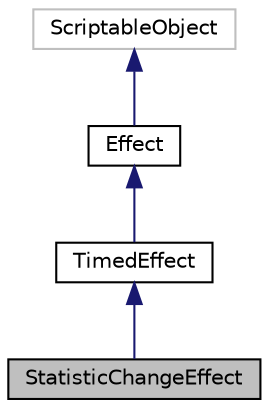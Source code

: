 digraph "StatisticChangeEffect"
{
 // INTERACTIVE_SVG=YES
 // LATEX_PDF_SIZE
  bgcolor="transparent";
  edge [fontname="Helvetica",fontsize="10",labelfontname="Helvetica",labelfontsize="10"];
  node [fontname="Helvetica",fontsize="10",shape=record];
  Node1 [label="StatisticChangeEffect",height=0.2,width=0.4,color="black", fillcolor="grey75", style="filled", fontcolor="black",tooltip=" "];
  Node2 -> Node1 [dir="back",color="midnightblue",fontsize="10",style="solid",fontname="Helvetica"];
  Node2 [label="TimedEffect",height=0.2,width=0.4,color="black",URL="$class_timed_effect.html",tooltip="TimedEffect és un encapsulador per tots els Effect que NO s'executen de forma instantània."];
  Node3 -> Node2 [dir="back",color="midnightblue",fontsize="10",style="solid",fontname="Helvetica"];
  Node3 [label="Effect",height=0.2,width=0.4,color="black",URL="$class_effect.html",tooltip="Abstract base info container class for an Effect."];
  Node4 -> Node3 [dir="back",color="midnightblue",fontsize="10",style="solid",fontname="Helvetica"];
  Node4 [label="ScriptableObject",height=0.2,width=0.4,color="grey75",tooltip=" "];
}
